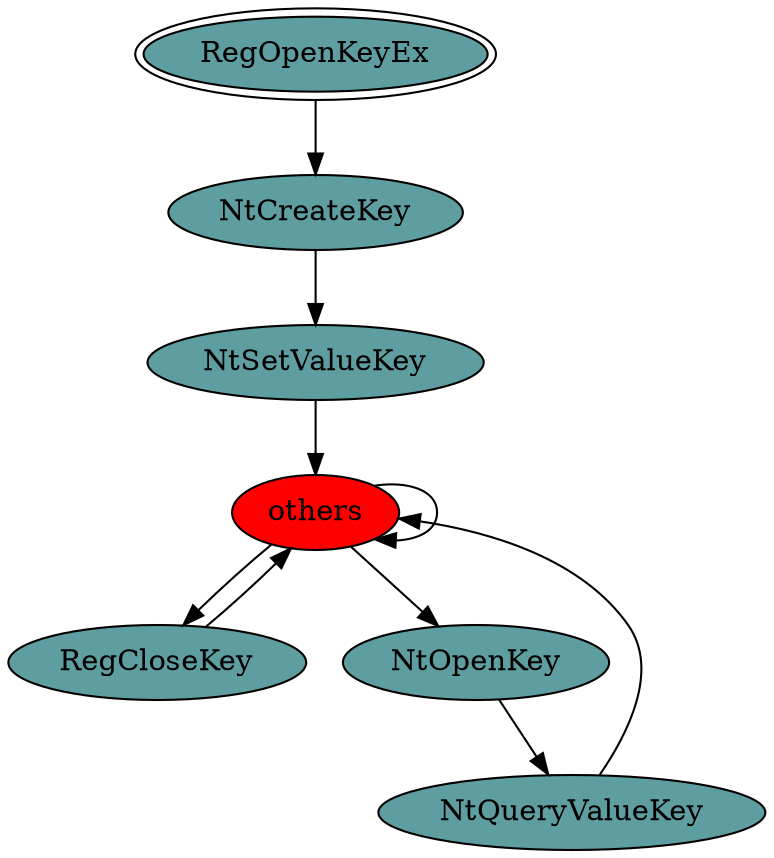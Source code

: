 digraph "./REPORTS/6813/API_PER_CATEGORY/RegSetValue.exe_2652_Registry_API_per_Category_Transition_Matrix" {
	RegOpenKeyEx [label=RegOpenKeyEx fillcolor=cadetblue peripheries=2 style=filled]
	NtCreateKey [label=NtCreateKey fillcolor=cadetblue style=filled]
	RegOpenKeyEx -> NtCreateKey [label=""]
	NtSetValueKey [label=NtSetValueKey fillcolor=cadetblue style=filled]
	NtCreateKey -> NtSetValueKey [label=""]
	others [label=others fillcolor=red style=filled]
	NtSetValueKey -> others [label=""]
	others -> others [label=""]
	RegCloseKey [label=RegCloseKey fillcolor=cadetblue style=filled]
	others -> RegCloseKey [label=""]
	NtOpenKey [label=NtOpenKey fillcolor=cadetblue style=filled]
	others -> NtOpenKey [label=""]
	RegCloseKey -> others [label=""]
	NtQueryValueKey [label=NtQueryValueKey fillcolor=cadetblue style=filled]
	NtOpenKey -> NtQueryValueKey [label=""]
	NtQueryValueKey -> others [label=""]
}
